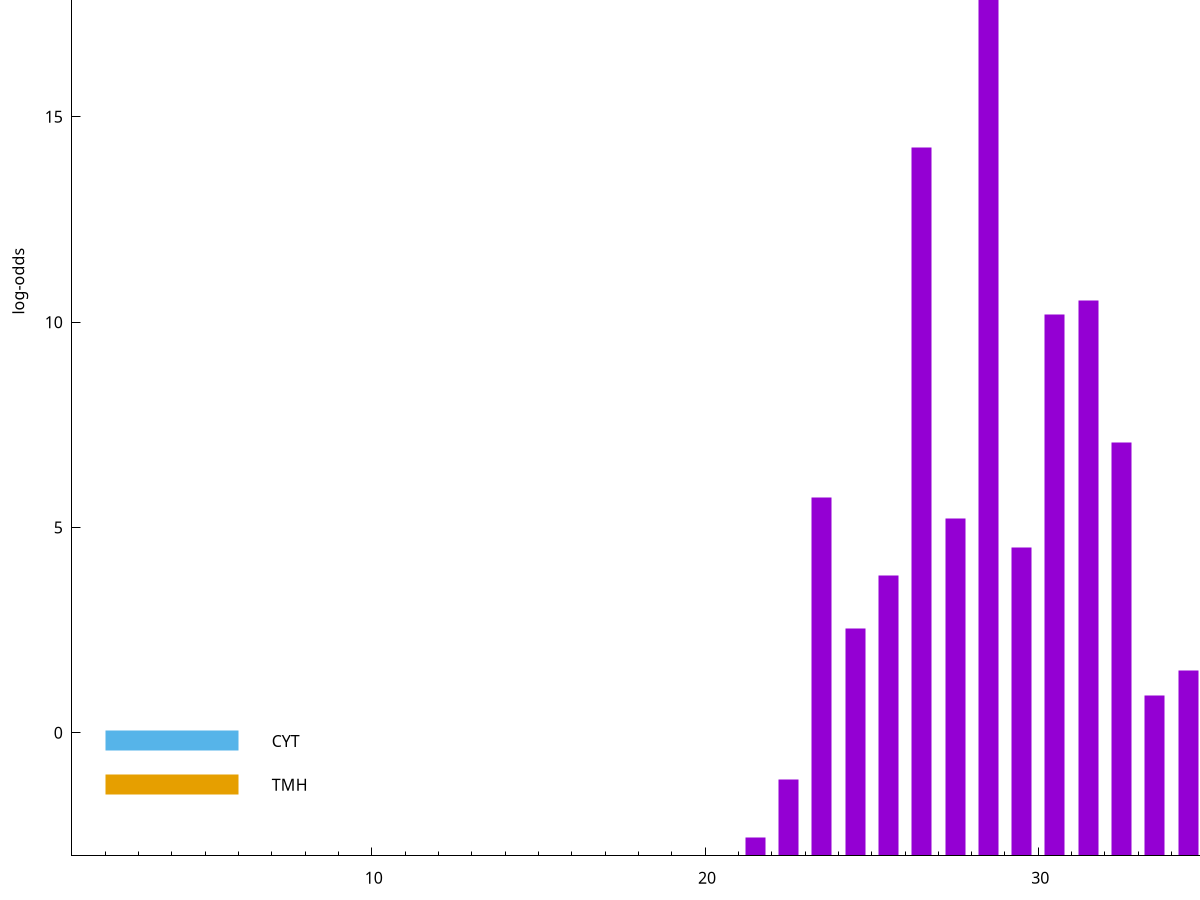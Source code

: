 set title "LipoP predictions for SRR4017825.gff"
set size 2., 1.4
set xrange [1:70] 
set mxtics 10
set yrange [-3:25]
set y2range [0:28]
set ylabel "log-odds"
set term postscript eps color solid "Helvetica" 30
set output "SRR4017825.gff24.eps"
set arrow from 2,22.0937 to 6,22.0937 nohead lt 1 lw 20
set label "SpI" at 7,22.0937
set arrow from 2,-0.200913 to 6,-0.200913 nohead lt 3 lw 20
set label "CYT" at 7,-0.200913
set arrow from 2,-1.26762 to 6,-1.26762 nohead lt 4 lw 20
set label "TMH" at 7,-1.26762
set arrow from 2,22.0937 to 6,22.0937 nohead lt 1 lw 20
set label "SpI" at 7,22.0937
# NOTE: The scores below are the log-odds scores with the threshold
# NOTE: subtracted (a hack to make gnuplot make the histogram all
# NOTE: look nice).
plot "-" axes x1y2 title "" with impulses lt 1 lw 20
28.500000 25.086400
26.500000 17.259100
31.500000 13.532900
30.500000 13.190200
32.500000 10.058740
23.500000 8.739180
27.500000 8.206730
29.500000 7.511190
25.500000 6.839760
24.500000 5.550910
34.500000 4.513860
33.500000 3.900311
22.500000 1.852030
21.500000 0.438630
e
exit
